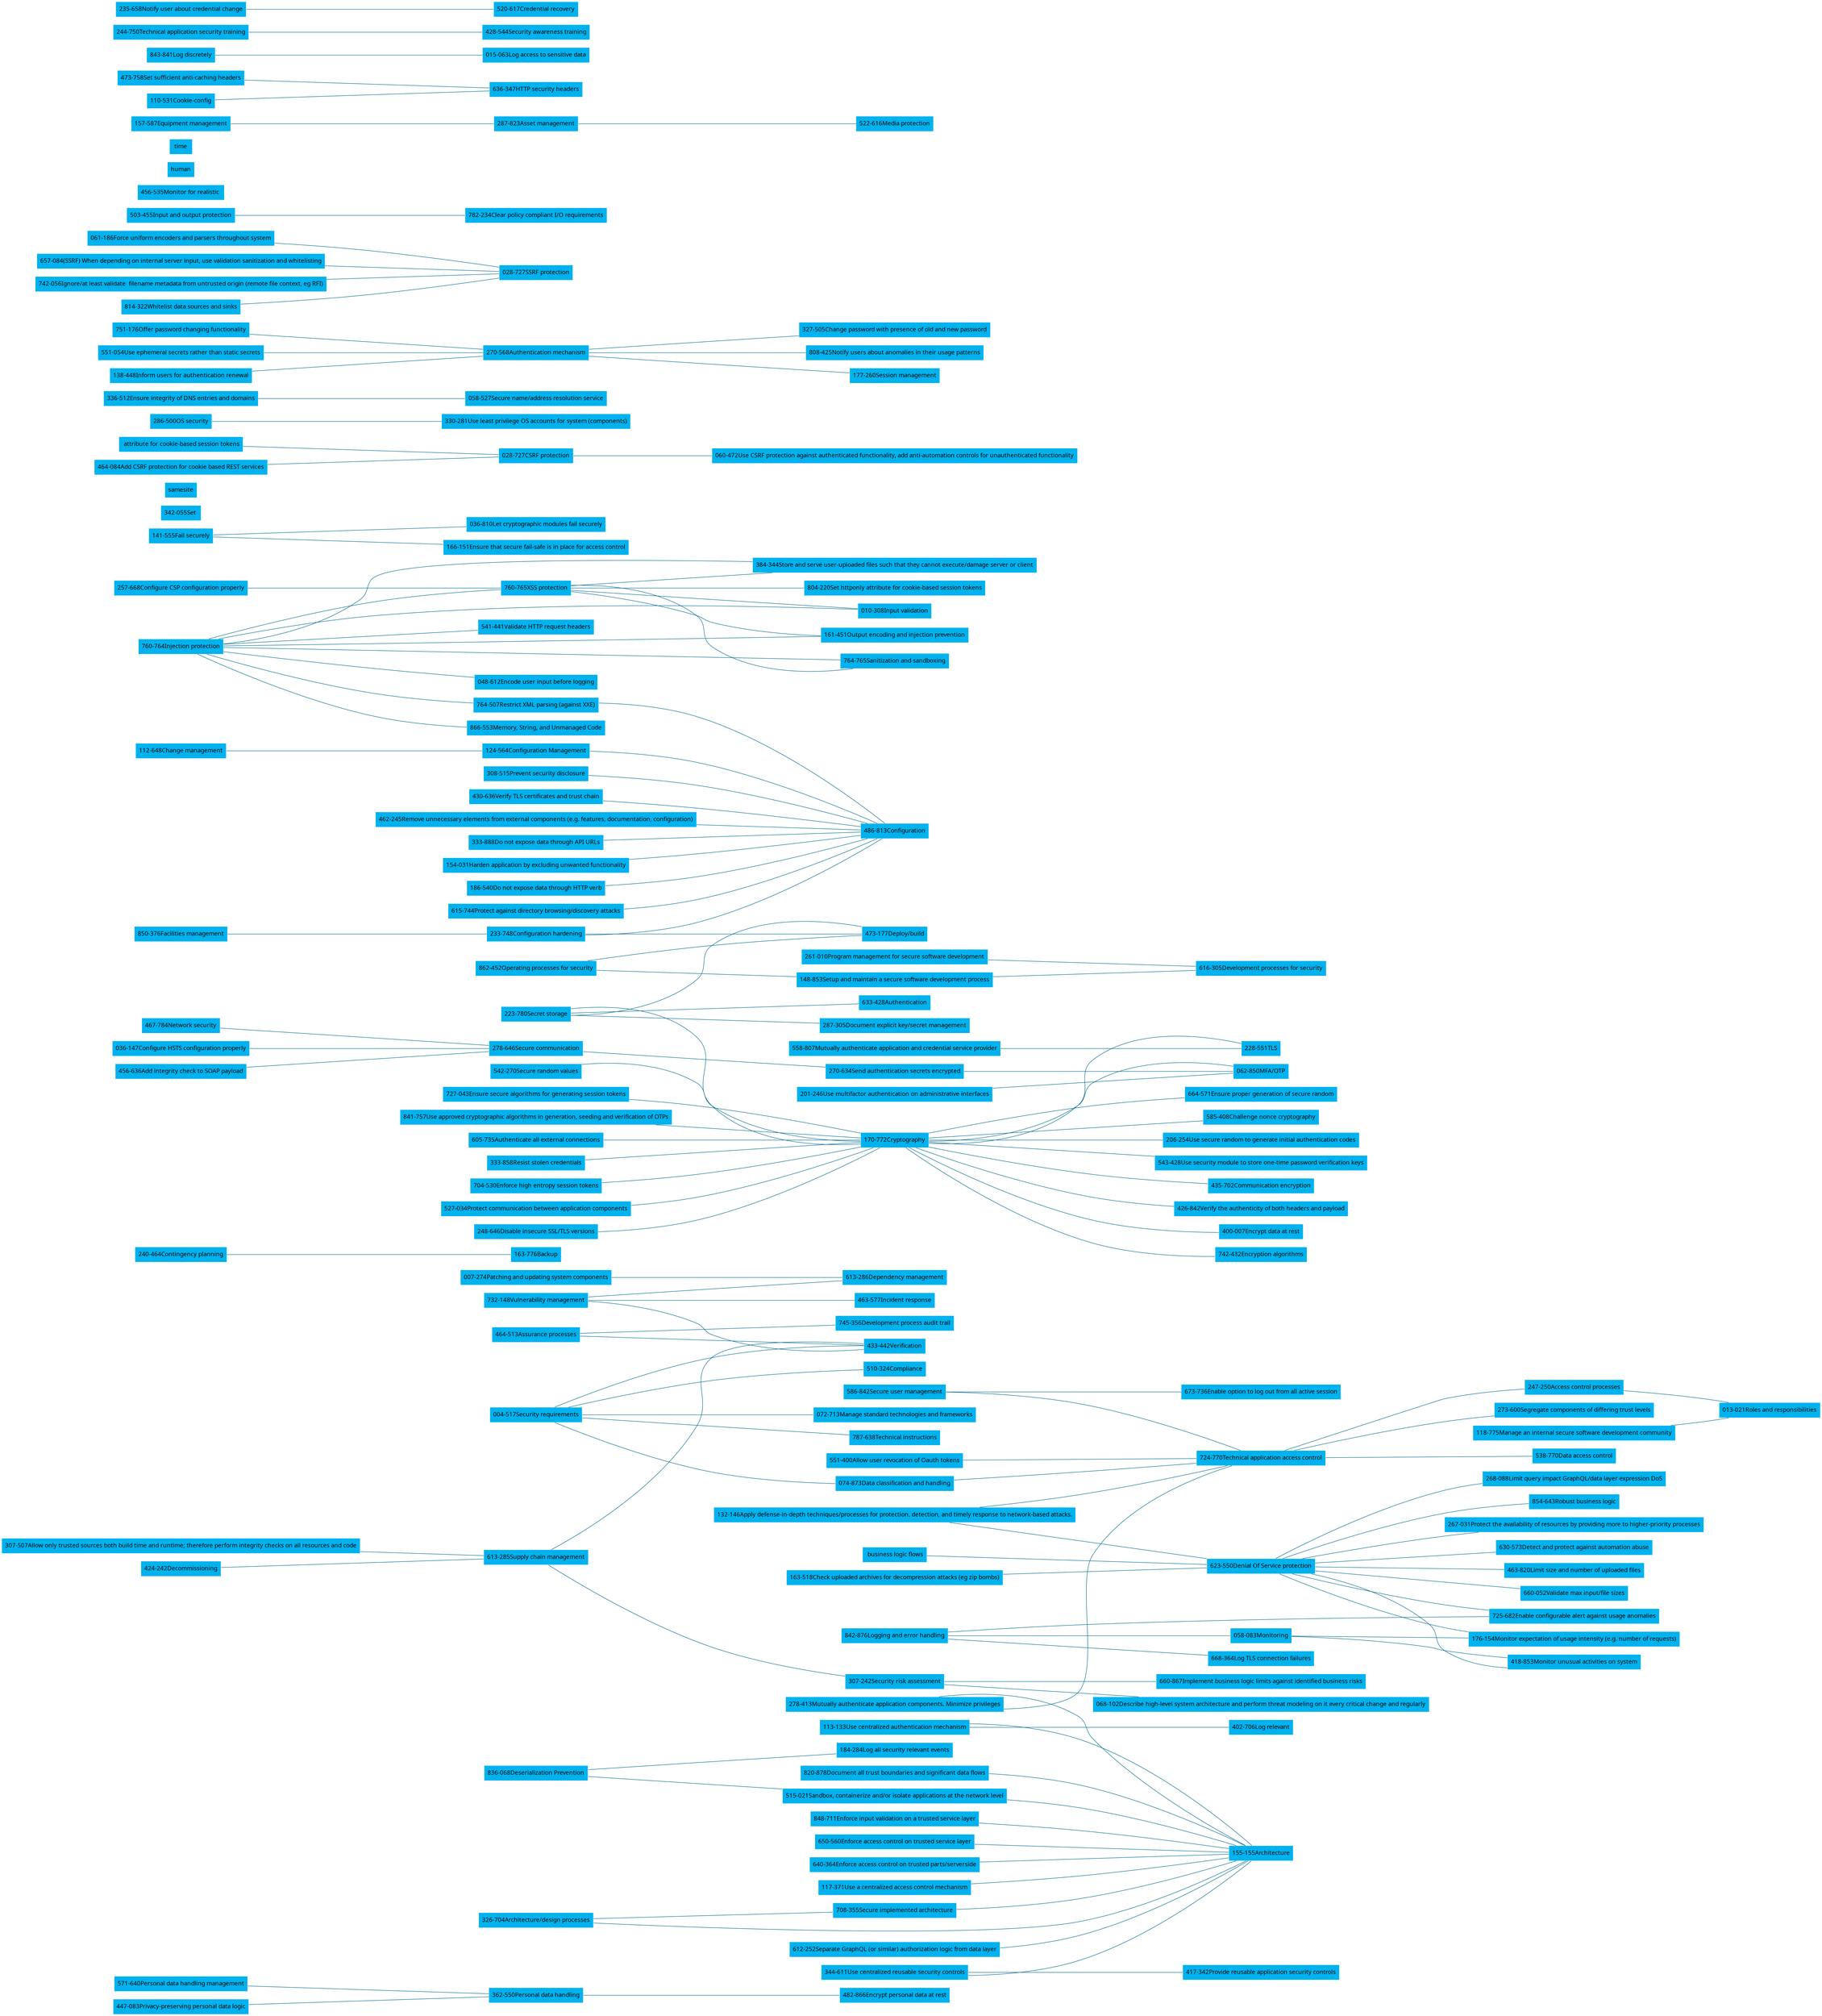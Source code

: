 graph G {
    node [
        fixedsize="false"
        fontname="Tahoma"
        color="white"
        fillcolor="deepskyblue2"
        fontcolor="black"
        shape="box"
        style="filled"
    ]

    edge [
        fontname="Arial"
        color="deepskyblue4"
        fontcolor="black"
        fontsize="12"
    ]

    rankdir=LR;

    

    "571-640Personal data handling management" -- "362-550Personal data handling";
"464-513Assurance processes" -- "433-442Verification";
"464-513Assurance processes" -- "745-356Development process audit trail";
"240-464Contingency planning" -- "163-776Backup";
"820-878Document all trust boundaries and significant data flows" -- "155-155Architecture";
"586-842Secure user management" -- "724-770Technical application access control";
"586-842Secure user management" -- "673-736Enable option to log out from all active session";
"257-668Configure CSP configuration properly" -- "760-765XSS protection";
"141-555Fail securely" -- "036-810Let cryptographic modules fail securely";
"141-555Fail securely" -- "166-151Ensure that secure fail-safe is in place for access control";
"342-055Set "samesite" attribute for cookie-based session tokens" -- "028-727CSRF protection";
"464-084Add CSRF protection for cookie based REST services" -- "028-727CSRF protection";
"261-010Program management for secure software development" -- "616-305Development processes for security";
"286-500OS security" -- "330-281Use least privilege OS accounts for system (components)";
"615-744Protect against directory browsing/discovery attacks" -- "486-813Configuration";
"132-146Apply defense-in-depth techniques/processes for protection, detection, and timely response to network-based attacks." -- "623-550Denial Of Service protection";
"132-146Apply defense-in-depth techniques/processes for protection, detection, and timely response to network-based attacks." -- "724-770Technical application access control";
"732-148Vulnerability management" -- "463-577Incident response";
"732-148Vulnerability management" -- "613-286Dependency management";
"732-148Vulnerability management" -- "433-442Verification";
"760-764Injection protection" -- "760-765XSS protection";
"760-764Injection protection" -- "384-344Store and serve user-uploaded files such that they cannot execute/damage server or client";
"760-764Injection protection" -- "010-308Input validation";
"760-764Injection protection" -- "866-553Memory, String, and Unmanaged Code";
"760-764Injection protection" -- "161-451Output encoding and injection prevention";
"760-764Injection protection" -- "764-765Sanitization and sandboxing";
"760-764Injection protection" -- "541-441Validate HTTP request headers";
"760-764Injection protection" -- "764-507Restrict XML parsing (against XXE)";
"760-764Injection protection" -- "048-612Encode user input before logging";
"336-512Ensure integrity of DNS entries and domains" -- "058-527Secure name/address resolution service";
"751-176Offer password changing functionality" -- "270-568Authentication mechanism";
"605-735Authenticate all external connections" -- "170-772Cryptography";
"551-054Use ephemeral secrets rather than static secrets" -- "270-568Authentication mechanism";
"061-186Force uniform encoders and parsers throughout system" -- "028-727SSRF protection";
"836-068Deserialization Prevention" -- "515-021Sandbox, containerize and/or isolate applications at the network level";
"836-068Deserialization Prevention" -- "184-284Log all security relevant events";
"503-455Input and output protection" -- "782-234Clear policy compliant I/O requirements";
"333-858Resist stolen credentials" -- "170-772Cryptography";
"764-507Restrict XML parsing (against XXE)" -- "486-813Configuration";
"004-517Security requirements" -- "433-442Verification";
"004-517Security requirements" -- "510-324Compliance";
"004-517Security requirements" -- "074-873Data classification and handling";
"004-517Security requirements" -- "072-713Manage standard technologies and frameworks";
"004-517Security requirements" -- "787-638Technical instructions";
"430-636Verify TLS certificates and trust chain" -- "486-813Configuration";
"704-530Enforce high entropy session tokens" -- "170-772Cryptography";
"163-518Check uploaded archives for decompression attacks (eg zip bombs)" -- "623-550Denial Of Service protection";
"760-765XSS protection" -- "384-344Store and serve user-uploaded files such that they cannot execute/damage server or client";
"760-765XSS protection" -- "010-308Input validation";
"760-765XSS protection" -- "161-451Output encoding and injection prevention";
"760-765XSS protection" -- "764-765Sanitization and sandboxing";
"760-765XSS protection" -- "804-220Set httponly attribute for cookie-based session tokens";
"138-448Inform users for authentication renewal" -- "270-568Authentication mechanism";
"307-507Allow only trusted sources both build time and runtime; therefore perform integrity checks on all resources and code" -- "613-285Supply chain management";
"201-246Use multifactor authentication on administrative interfaces" -- "062-850MFA/OTP";
"527-034Protect communication between application components" -- "170-772Cryptography";
"456-535Monitor for realistic "human time" business logic flows" -- "623-550Denial Of Service protection";
"424-242Decommissioning" -- "613-285Supply chain management";
"657-084(SSRF) When depending on internal server input, use validation sanitization and whitelisting" -- "028-727SSRF protection";
"623-550Denial Of Service protection" -- "630-573Detect and protect against automation abuse";
"623-550Denial Of Service protection" -- "463-820Limit size and number of uploaded files";
"623-550Denial Of Service protection" -- "660-052Validate max input/file sizes";
"623-550Denial Of Service protection" -- "176-154Monitor expectation of usage intensity (e.g. number of requests)";
"623-550Denial Of Service protection" -- "268-088Limit query impact GraphQL/data layer expression DoS";
"623-550Denial Of Service protection" -- "854-643Robust business logic";
"623-550Denial Of Service protection" -- "725-682Enable configurable alert against usage anomalies";
"623-550Denial Of Service protection" -- "418-853Monitor unusual activities on system";
"623-550Denial Of Service protection" -- "267-031Protect the availability of resources by providing more to higher-priority processes";
"842-876Logging and error handling" -- "058-083Monitoring";
"842-876Logging and error handling" -- "725-682Enable configurable alert against usage anomalies";
"842-876Logging and error handling" -- "668-364Log TLS connection failures";
"270-568Authentication mechanism" -- "327-505Change password with presence of old and new password";
"270-568Authentication mechanism" -- "808-425Notify users about anomalies in their usage patterns";
"270-568Authentication mechanism" -- "177-260Session management";
"157-587Equipment management" -- "287-823Asset management";
"613-285Supply chain management" -- "307-242Security risk assessment";
"613-285Supply chain management" -- "433-442Verification";
"248-646Disable insecure SSL/TLS versions" -- "170-772Cryptography";
"113-133Use centralized authentication mechanism" -- "155-155Architecture";
"113-133Use centralized authentication mechanism" -- "402-706Log relevant";
"558-807Mutually authenticate application and credential service provider" -- "228-551TLS";
"223-780Secret storage" -- "473-177Deploy/build";
"223-780Secret storage" -- "170-772Cryptography";
"223-780Secret storage" -- "633-428Authentication";
"223-780Secret storage" -- "287-305Document explicit key/secret management";
"862-452Operating processes for security" -- "473-177Deploy/build";
"862-452Operating processes for security" -- "148-853Setup and maintain a secure software development process";
"058-083Monitoring" -- "176-154Monitor expectation of usage intensity (e.g. number of requests)";
"058-083Monitoring" -- "418-853Monitor unusual activities on system";
"640-364Enforce access control on trusted parts/serverside" -- "155-155Architecture";
"473-758Set sufficient anti-caching headers" -- "636-347HTTP security headers";
"110-531Cookie-config" -- "636-347HTTP security headers";
"542-270Secure random values" -- "170-772Cryptography";
"036-147Configure HSTS configuration properly" -- "278-646Secure communication";
"117-371Use a centralized access control mechanism" -- "155-155Architecture";
"447-083Privacy-preserving personal data logic" -- "362-550Personal data handling";
"287-823Asset management" -- "522-616Media protection";
"326-704Architecture/design processes" -- "155-155Architecture";
"326-704Architecture/design processes" -- "708-355Secure implemented architecture";
"843-841Log discretely" -- "015-063Log access to sensitive data";
"727-043Ensure secure algorithms for generating session tokens" -- "170-772Cryptography";
"742-056Ignore/at least validate  filename metadata from untrusted origin (remote file context, eg RFI)" -- "028-727SSRF protection";
"148-853Setup and maintain a secure software development process" -- "616-305Development processes for security";
"118-775Manage an internal secure software development community" -- "013-021Roles and responsibilities";
"074-873Data classification and handling" -- "724-770Technical application access control";
"456-636Add integrity check to SOAP payload" -- "278-646Secure communication";
"278-413Mutually authenticate application components. Minimize privileges" -- "155-155Architecture";
"278-413Mutually authenticate application components. Minimize privileges" -- "724-770Technical application access control";
"308-515Prevent security disclosure" -- "486-813Configuration";
"850-376Facilities management" -- "233-748Configuration hardening";
"307-242Security risk assessment" -- "068-102Describe high-level system architecture and perform threat modeling on it every critical change and regularly";
"307-242Security risk assessment" -- "660-867Implement business logic limits against identified business risks";
"841-757Use approved cryptographic algorithms in generation, seeding and verification of OTPs" -- "170-772Cryptography";
"233-748Configuration hardening" -- "486-813Configuration";
"233-748Configuration hardening" -- "473-177Deploy/build";
"467-784Network security" -- "278-646Secure communication";
"708-355Secure implemented architecture" -- "155-155Architecture";
"007-274Patching and updating system components" -- "613-286Dependency management";
"612-252Separate GraphQL (or similar) authorization logic from data layer" -- "155-155Architecture";
"112-648Change management" -- "124-564Configuration Management";
"551-400Allow user revocation of Oauth tokens" -- "724-770Technical application access control";
"333-888Do not expose data through API URLs" -- "486-813Configuration";
"124-564Configuration Management" -- "486-813Configuration";
"278-646Secure communication" -- "270-634Send authentication secrets encrypted";
"170-772Cryptography" -- "228-551TLS";
"170-772Cryptography" -- "585-408Challenge nonce cryptography";
"170-772Cryptography" -- "062-850MFA/OTP";
"170-772Cryptography" -- "206-254Use secure random to generate initial authentication codes";
"170-772Cryptography" -- "543-428Use security module to store one-time password verification keys";
"170-772Cryptography" -- "435-702Communication encryption";
"170-772Cryptography" -- "426-842Verify the authenticity of both headers and payload";
"170-772Cryptography" -- "400-007Encrypt data at rest";
"170-772Cryptography" -- "742-432Encryption algorithms";
"170-772Cryptography" -- "664-571Ensure proper generation of secure random";
"270-634Send authentication secrets encrypted" -- "062-850MFA/OTP";
"344-611Use centralized reusable security controls" -- "155-155Architecture";
"344-611Use centralized reusable security controls" -- "417-342Provide reusable application security controls";
"462-245Remove unnecessary elements from external components (e.g. features, documentation, configuration)" -- "486-813Configuration";
"028-727CSRF protection" -- "060-472Use CSRF protection against authenticated functionality, add anti-automation controls for unauthenticated functionality";
"724-770Technical application access control" -- "247-250Access control processes";
"724-770Technical application access control" -- "273-600Segregate components of differing trust levels";
"724-770Technical application access control" -- "538-770Data access control";
"244-750Technical application security training" -- "428-544Security awareness training";
"848-711Enforce input validation on a trusted service layer" -- "155-155Architecture";
"515-021Sandbox, containerize and/or isolate applications at the network level" -- "155-155Architecture";
"186-540Do not expose data through HTTP verb" -- "486-813Configuration";
"235-658Notify user about credential change" -- "520-617Credential recovery";
"650-560Enforce access control on trusted service layer" -- "155-155Architecture";
"362-550Personal data handling" -- "482-866Encrypt personal data at rest";
"154-031Harden application by excluding unwanted functionality" -- "486-813Configuration";
"247-250Access control processes" -- "013-021Roles and responsibilities";
"814-322Whitelist data sources and sinks" -- "028-727SSRF protection";

}
